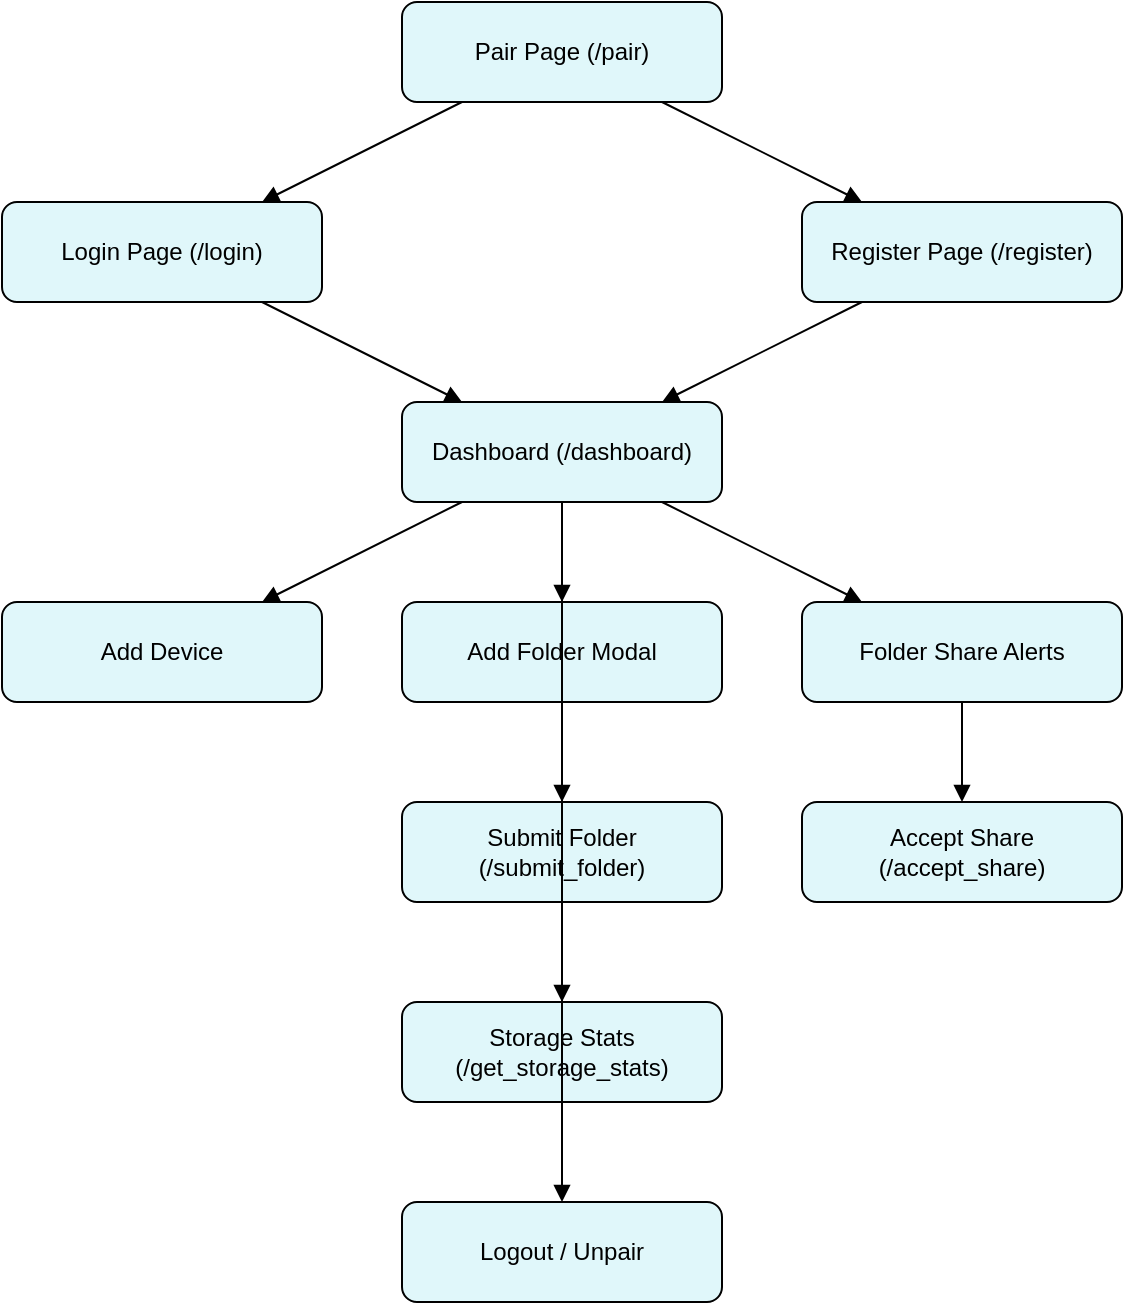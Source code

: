 <?xml version="1.0" ?>
<mxfile>
	<diagram name="Page Hierarchy" id="hierarchy">
		<mxGraphModel dx="1024" dy="768" grid="1" gridSize="10" guides="1" tooltips="1" connect="1" arrows="1" fold="1" page="1" pageScale="1" pageWidth="827" pageHeight="1169">
			<root>
				<mxCell id="0"/>
				<mxCell id="1" parent="0"/>
				<mxCell id="pair" value="Pair Page (/pair)" style="rounded=1;whiteSpace=wrap;html=1;fillColor=#e0f7fa;" vertex="1" parent="1">
					<mxGeometry x="300" y="40" width="160" height="50" as="geometry"/>
				</mxCell>
				<mxCell id="login" value="Login Page (/login)" style="rounded=1;whiteSpace=wrap;html=1;fillColor=#e0f7fa;" vertex="1" parent="1">
					<mxGeometry x="100" y="140" width="160" height="50" as="geometry"/>
				</mxCell>
				<mxCell id="register" value="Register Page (/register)" style="rounded=1;whiteSpace=wrap;html=1;fillColor=#e0f7fa;" vertex="1" parent="1">
					<mxGeometry x="500" y="140" width="160" height="50" as="geometry"/>
				</mxCell>
				<mxCell id="dashboard" value="Dashboard (/dashboard)" style="rounded=1;whiteSpace=wrap;html=1;fillColor=#e0f7fa;" vertex="1" parent="1">
					<mxGeometry x="300" y="240" width="160" height="50" as="geometry"/>
				</mxCell>
				<mxCell id="device" value="Add Device" style="rounded=1;whiteSpace=wrap;html=1;fillColor=#e0f7fa;" vertex="1" parent="1">
					<mxGeometry x="100" y="340" width="160" height="50" as="geometry"/>
				</mxCell>
				<mxCell id="folder_modal" value="Add Folder Modal" style="rounded=1;whiteSpace=wrap;html=1;fillColor=#e0f7fa;" vertex="1" parent="1">
					<mxGeometry x="300" y="340" width="160" height="50" as="geometry"/>
				</mxCell>
				<mxCell id="alerts" value="Folder Share Alerts" style="rounded=1;whiteSpace=wrap;html=1;fillColor=#e0f7fa;" vertex="1" parent="1">
					<mxGeometry x="500" y="340" width="160" height="50" as="geometry"/>
				</mxCell>
				<mxCell id="submit" value="Submit Folder (/submit_folder)" style="rounded=1;whiteSpace=wrap;html=1;fillColor=#e0f7fa;" vertex="1" parent="1">
					<mxGeometry x="300" y="440" width="160" height="50" as="geometry"/>
				</mxCell>
				<mxCell id="accept" value="Accept Share (/accept_share)" style="rounded=1;whiteSpace=wrap;html=1;fillColor=#e0f7fa;" vertex="1" parent="1">
					<mxGeometry x="500" y="440" width="160" height="50" as="geometry"/>
				</mxCell>
				<mxCell id="stats" value="Storage Stats (/get_storage_stats)" style="rounded=1;whiteSpace=wrap;html=1;fillColor=#e0f7fa;" vertex="1" parent="1">
					<mxGeometry x="300" y="540" width="160" height="50" as="geometry"/>
				</mxCell>
				<mxCell id="logout" value="Logout / Unpair" style="rounded=1;whiteSpace=wrap;html=1;fillColor=#e0f7fa;" vertex="1" parent="1">
					<mxGeometry x="300" y="640" width="160" height="50" as="geometry"/>
				</mxCell>
				<mxCell id="e0" style="endArrow=block;html=1;rounded=1;" edge="1" parent="1" source="pair" target="login">
					<mxGeometry relative="1" as="geometry"/>
				</mxCell>
				<mxCell id="e1" style="endArrow=block;html=1;rounded=1;" edge="1" parent="1" source="pair" target="register">
					<mxGeometry relative="1" as="geometry"/>
				</mxCell>
				<mxCell id="e2" style="endArrow=block;html=1;rounded=1;" edge="1" parent="1" source="login" target="dashboard">
					<mxGeometry relative="1" as="geometry"/>
				</mxCell>
				<mxCell id="e3" style="endArrow=block;html=1;rounded=1;" edge="1" parent="1" source="register" target="dashboard">
					<mxGeometry relative="1" as="geometry"/>
				</mxCell>
				<mxCell id="e4" style="endArrow=block;html=1;rounded=1;" edge="1" parent="1" source="dashboard" target="device">
					<mxGeometry relative="1" as="geometry"/>
				</mxCell>
				<mxCell id="e5" style="endArrow=block;html=1;rounded=1;" edge="1" parent="1" source="dashboard" target="folder_modal">
					<mxGeometry relative="1" as="geometry"/>
				</mxCell>
				<mxCell id="e6" style="endArrow=block;html=1;rounded=1;" edge="1" parent="1" source="dashboard" target="alerts">
					<mxGeometry relative="1" as="geometry"/>
				</mxCell>
				<mxCell id="e7" style="endArrow=block;html=1;rounded=1;" edge="1" parent="1" source="folder_modal" target="submit">
					<mxGeometry relative="1" as="geometry"/>
				</mxCell>
				<mxCell id="e8" style="endArrow=block;html=1;rounded=1;" edge="1" parent="1" source="alerts" target="accept">
					<mxGeometry relative="1" as="geometry"/>
				</mxCell>
				<mxCell id="e9" style="endArrow=block;html=1;rounded=1;" edge="1" parent="1" source="dashboard" target="stats">
					<mxGeometry relative="1" as="geometry"/>
				</mxCell>
				<mxCell id="e10" style="endArrow=block;html=1;rounded=1;" edge="1" parent="1" source="dashboard" target="logout">
					<mxGeometry relative="1" as="geometry"/>
				</mxCell>
			</root>
		</mxGraphModel>
	</diagram>
</mxfile>
